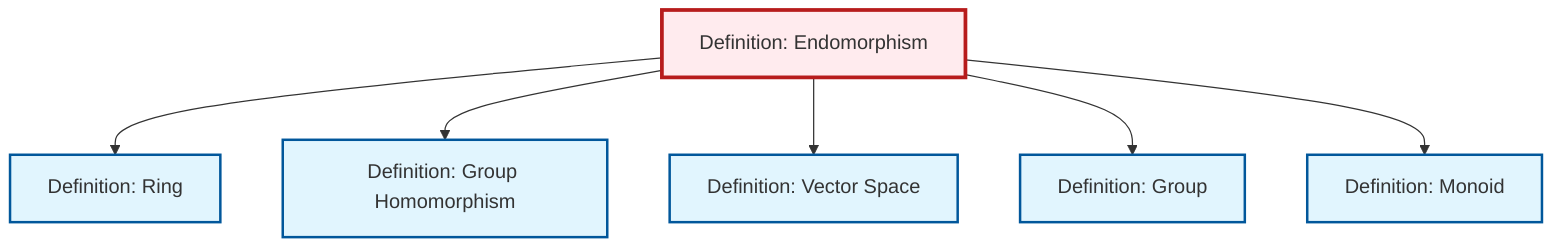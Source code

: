 graph TD
    classDef definition fill:#e1f5fe,stroke:#01579b,stroke-width:2px
    classDef theorem fill:#f3e5f5,stroke:#4a148c,stroke-width:2px
    classDef axiom fill:#fff3e0,stroke:#e65100,stroke-width:2px
    classDef example fill:#e8f5e9,stroke:#1b5e20,stroke-width:2px
    classDef current fill:#ffebee,stroke:#b71c1c,stroke-width:3px
    def-ring["Definition: Ring"]:::definition
    def-homomorphism["Definition: Group Homomorphism"]:::definition
    def-vector-space["Definition: Vector Space"]:::definition
    def-group["Definition: Group"]:::definition
    def-monoid["Definition: Monoid"]:::definition
    def-endomorphism["Definition: Endomorphism"]:::definition
    def-endomorphism --> def-ring
    def-endomorphism --> def-homomorphism
    def-endomorphism --> def-vector-space
    def-endomorphism --> def-group
    def-endomorphism --> def-monoid
    class def-endomorphism current